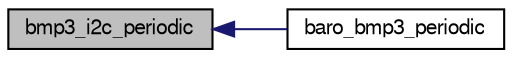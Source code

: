 digraph "bmp3_i2c_periodic"
{
  edge [fontname="FreeSans",fontsize="10",labelfontname="FreeSans",labelfontsize="10"];
  node [fontname="FreeSans",fontsize="10",shape=record];
  rankdir="LR";
  Node1 [label="bmp3_i2c_periodic",height=0.2,width=0.4,color="black", fillcolor="grey75", style="filled", fontcolor="black"];
  Node1 -> Node2 [dir="back",color="midnightblue",fontsize="10",style="solid",fontname="FreeSans"];
  Node2 [label="baro_bmp3_periodic",height=0.2,width=0.4,color="black", fillcolor="white", style="filled",URL="$baro__bmp3_8h.html#a285e00e81516d1fa5f8c5131af10e436"];
}
